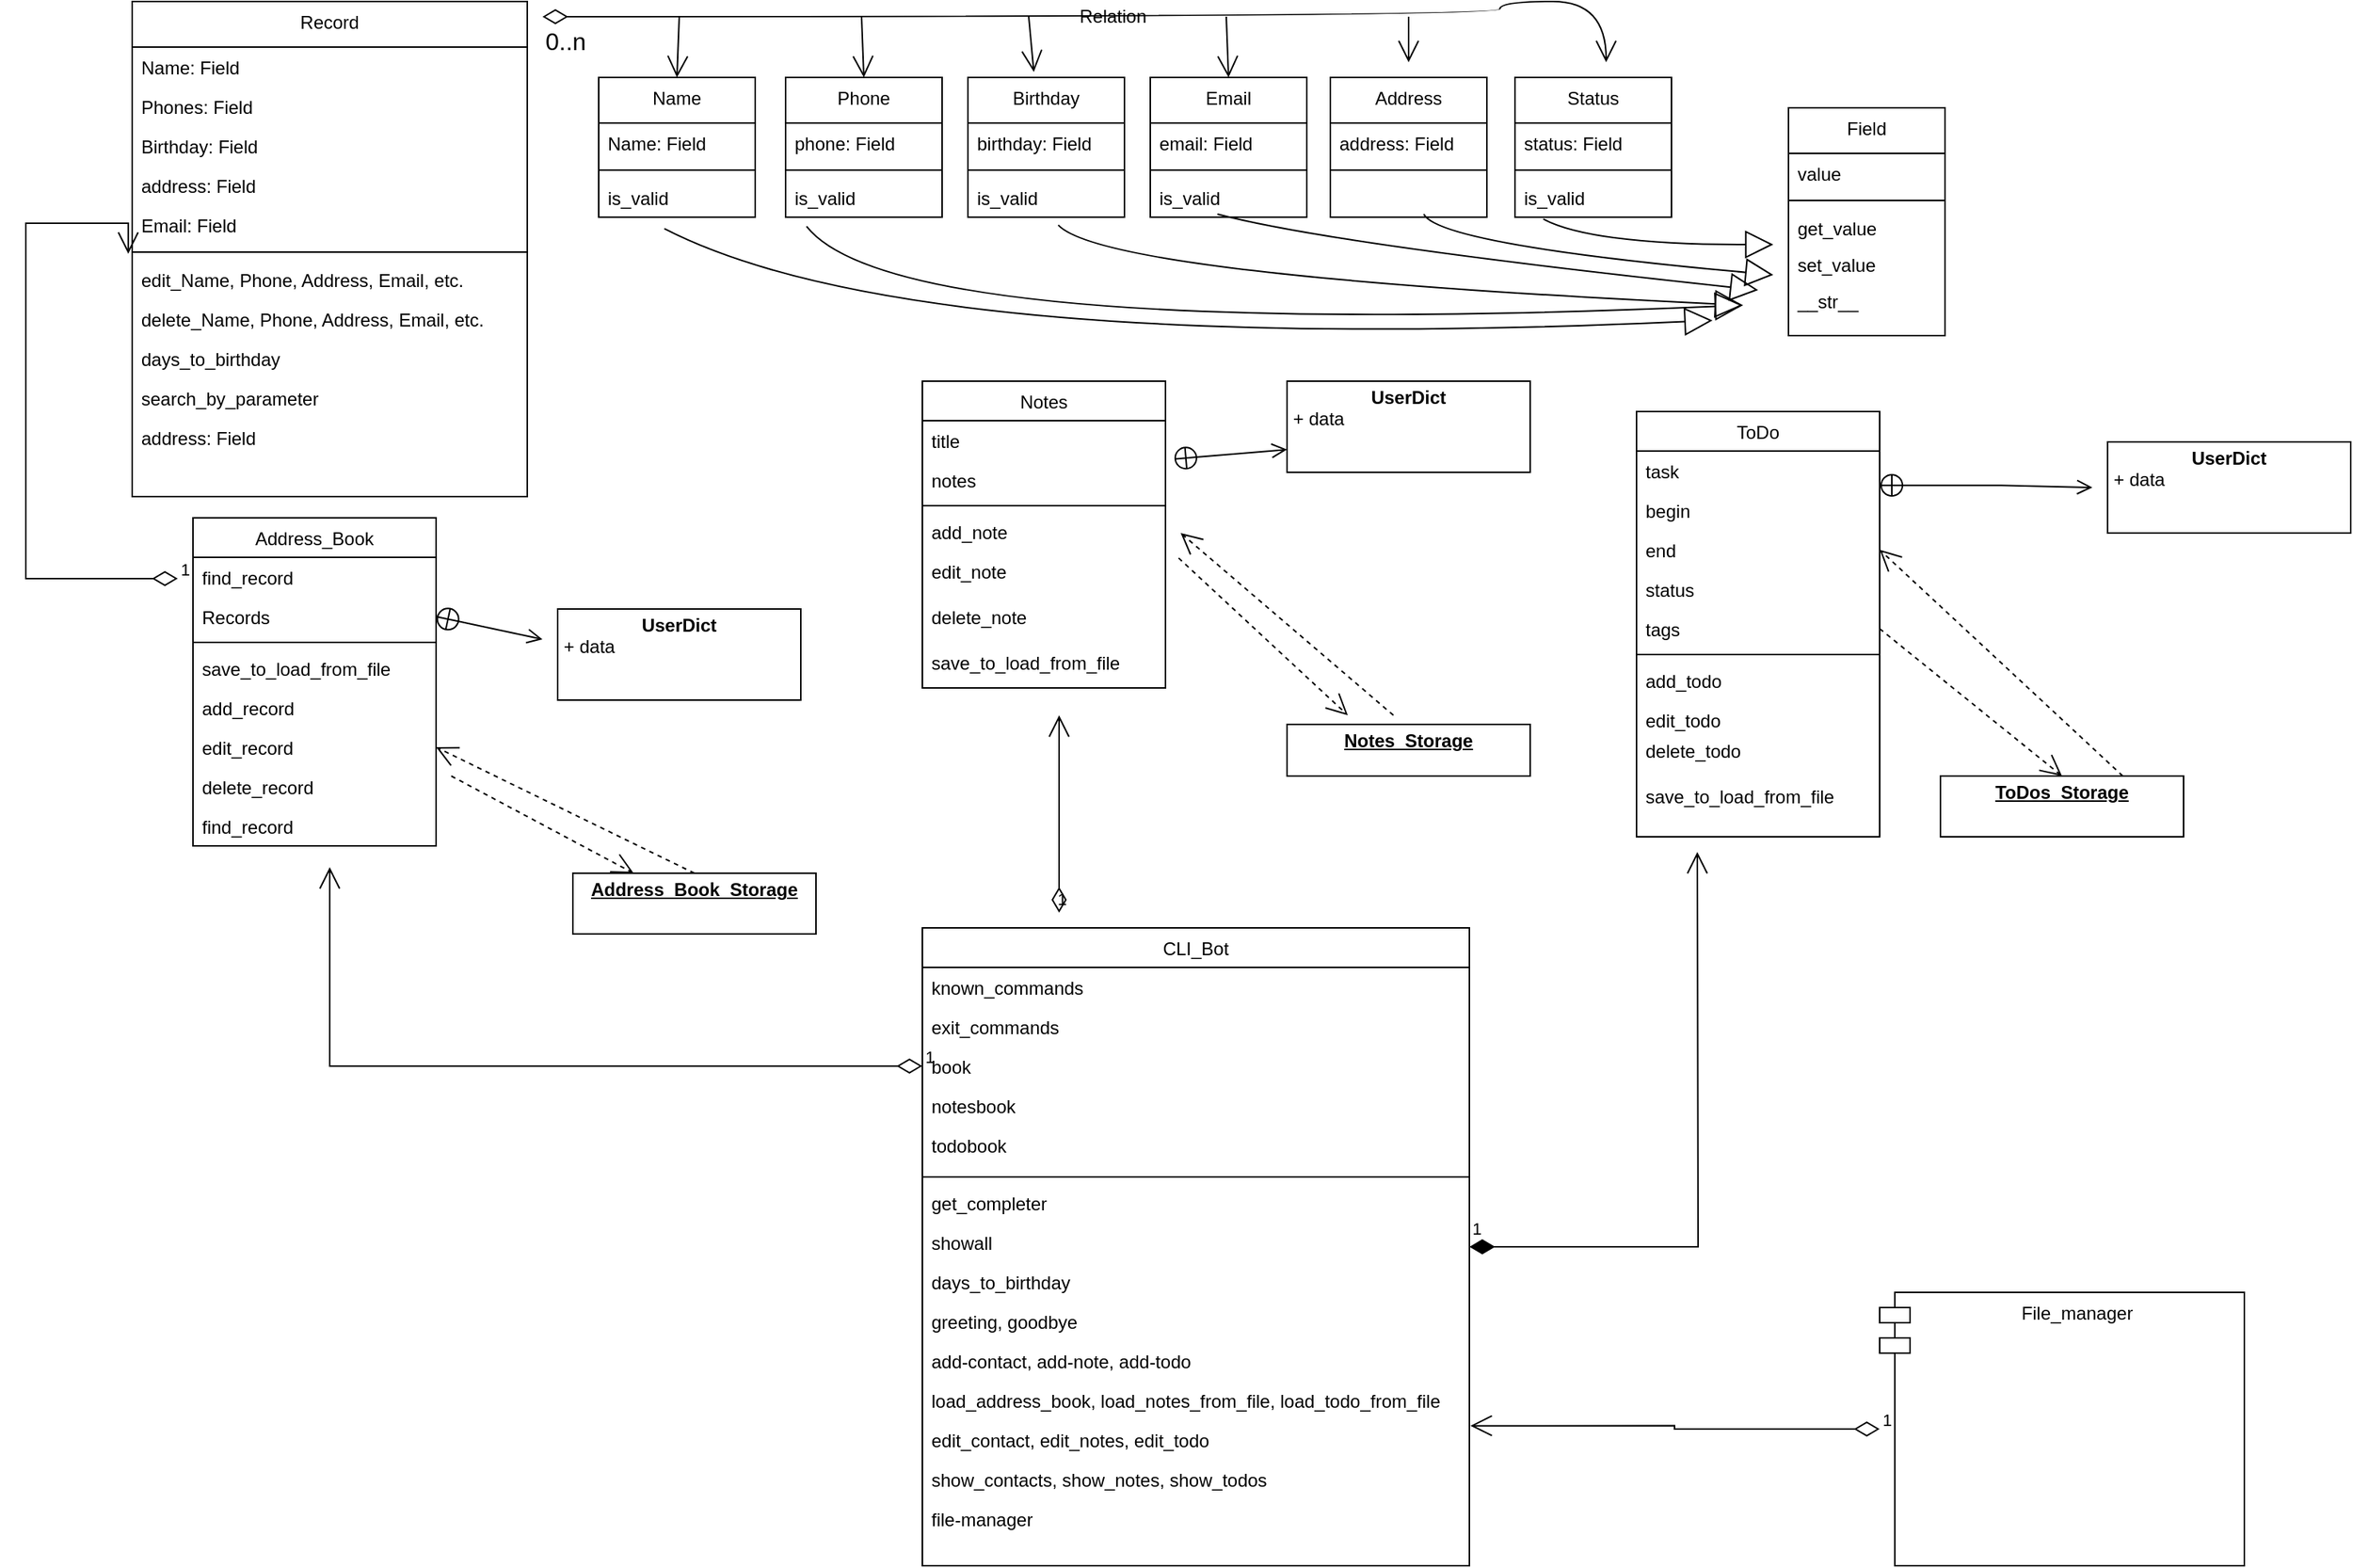 <mxfile version="22.1.11" type="github">
  <diagram id="C5RBs43oDa-KdzZeNtuy" name="Page-1">
    <mxGraphModel dx="2878" dy="-182" grid="1" gridSize="10" guides="1" tooltips="1" connect="1" arrows="1" fold="1" page="1" pageScale="1" pageWidth="827" pageHeight="1169" math="0" shadow="0">
      <root>
        <mxCell id="WIyWlLk6GJQsqaUBKTNV-0" />
        <mxCell id="WIyWlLk6GJQsqaUBKTNV-1" parent="WIyWlLk6GJQsqaUBKTNV-0" />
        <mxCell id="zkfFHV4jXpPFQw0GAbJ--17" value="ToDo" style="swimlane;fontStyle=0;align=center;verticalAlign=top;childLayout=stackLayout;horizontal=1;startSize=26;horizontalStack=0;resizeParent=1;resizeLast=0;collapsible=1;marginBottom=0;rounded=0;shadow=0;strokeWidth=1;labelBackgroundColor=none;" parent="WIyWlLk6GJQsqaUBKTNV-1" vertex="1">
          <mxGeometry x="270" y="1450" width="160" height="280" as="geometry">
            <mxRectangle x="550" y="140" width="160" height="26" as="alternateBounds" />
          </mxGeometry>
        </mxCell>
        <mxCell id="zkfFHV4jXpPFQw0GAbJ--18" value="task" style="text;align=left;verticalAlign=top;spacingLeft=4;spacingRight=4;overflow=hidden;rotatable=0;points=[[0,0.5],[1,0.5]];portConstraint=eastwest;labelBackgroundColor=none;" parent="zkfFHV4jXpPFQw0GAbJ--17" vertex="1">
          <mxGeometry y="26" width="160" height="26" as="geometry" />
        </mxCell>
        <mxCell id="zkfFHV4jXpPFQw0GAbJ--19" value="begin" style="text;align=left;verticalAlign=top;spacingLeft=4;spacingRight=4;overflow=hidden;rotatable=0;points=[[0,0.5],[1,0.5]];portConstraint=eastwest;rounded=0;shadow=0;html=0;labelBackgroundColor=none;" parent="zkfFHV4jXpPFQw0GAbJ--17" vertex="1">
          <mxGeometry y="52" width="160" height="26" as="geometry" />
        </mxCell>
        <mxCell id="zkfFHV4jXpPFQw0GAbJ--20" value="end" style="text;align=left;verticalAlign=top;spacingLeft=4;spacingRight=4;overflow=hidden;rotatable=0;points=[[0,0.5],[1,0.5]];portConstraint=eastwest;rounded=0;shadow=0;html=0;labelBackgroundColor=none;" parent="zkfFHV4jXpPFQw0GAbJ--17" vertex="1">
          <mxGeometry y="78" width="160" height="26" as="geometry" />
        </mxCell>
        <mxCell id="zkfFHV4jXpPFQw0GAbJ--21" value="status" style="text;align=left;verticalAlign=top;spacingLeft=4;spacingRight=4;overflow=hidden;rotatable=0;points=[[0,0.5],[1,0.5]];portConstraint=eastwest;rounded=0;shadow=0;html=0;labelBackgroundColor=none;" parent="zkfFHV4jXpPFQw0GAbJ--17" vertex="1">
          <mxGeometry y="104" width="160" height="26" as="geometry" />
        </mxCell>
        <mxCell id="zkfFHV4jXpPFQw0GAbJ--22" value="tags" style="text;align=left;verticalAlign=top;spacingLeft=4;spacingRight=4;overflow=hidden;rotatable=0;points=[[0,0.5],[1,0.5]];portConstraint=eastwest;rounded=0;shadow=0;html=0;labelBackgroundColor=none;" parent="zkfFHV4jXpPFQw0GAbJ--17" vertex="1">
          <mxGeometry y="130" width="160" height="26" as="geometry" />
        </mxCell>
        <mxCell id="zkfFHV4jXpPFQw0GAbJ--23" value="" style="line;html=1;strokeWidth=1;align=left;verticalAlign=middle;spacingTop=-1;spacingLeft=3;spacingRight=3;rotatable=0;labelPosition=right;points=[];portConstraint=eastwest;labelBackgroundColor=none;" parent="zkfFHV4jXpPFQw0GAbJ--17" vertex="1">
          <mxGeometry y="156" width="160" height="8" as="geometry" />
        </mxCell>
        <mxCell id="zkfFHV4jXpPFQw0GAbJ--24" value="add_todo" style="text;align=left;verticalAlign=top;spacingLeft=4;spacingRight=4;overflow=hidden;rotatable=0;points=[[0,0.5],[1,0.5]];portConstraint=eastwest;labelBackgroundColor=none;" parent="zkfFHV4jXpPFQw0GAbJ--17" vertex="1">
          <mxGeometry y="164" width="160" height="26" as="geometry" />
        </mxCell>
        <mxCell id="zkfFHV4jXpPFQw0GAbJ--25" value="edit_todo" style="text;align=left;verticalAlign=top;spacingLeft=4;spacingRight=4;overflow=hidden;rotatable=0;points=[[0,0.5],[1,0.5]];portConstraint=eastwest;labelBackgroundColor=none;" parent="zkfFHV4jXpPFQw0GAbJ--17" vertex="1">
          <mxGeometry y="190" width="160" height="20" as="geometry" />
        </mxCell>
        <mxCell id="Wlgzzg8HXaWB8w4FY2CD-83" value="delete_todo" style="text;align=left;verticalAlign=top;spacingLeft=4;spacingRight=4;overflow=hidden;rotatable=0;points=[[0,0.5],[1,0.5]];portConstraint=eastwest;labelBackgroundColor=none;" parent="zkfFHV4jXpPFQw0GAbJ--17" vertex="1">
          <mxGeometry y="210" width="160" height="30" as="geometry" />
        </mxCell>
        <mxCell id="Wlgzzg8HXaWB8w4FY2CD-88" value="save_to_load_from_file" style="text;align=left;verticalAlign=top;spacingLeft=4;spacingRight=4;overflow=hidden;rotatable=0;points=[[0,0.5],[1,0.5]];portConstraint=eastwest;labelBackgroundColor=none;" parent="zkfFHV4jXpPFQw0GAbJ--17" vertex="1">
          <mxGeometry y="240" width="160" height="30" as="geometry" />
        </mxCell>
        <mxCell id="rlYs5tVijrv64vOXbYe4-0" value="CLI_Bot" style="swimlane;fontStyle=0;align=center;verticalAlign=top;childLayout=stackLayout;horizontal=1;startSize=26;horizontalStack=0;resizeParent=1;resizeLast=0;collapsible=1;marginBottom=0;rounded=0;shadow=0;strokeWidth=1;labelBackgroundColor=none;" parent="WIyWlLk6GJQsqaUBKTNV-1" vertex="1">
          <mxGeometry x="-200" y="1790" width="360" height="420" as="geometry">
            <mxRectangle x="-200" y="1790" width="160" height="26" as="alternateBounds" />
          </mxGeometry>
        </mxCell>
        <mxCell id="rlYs5tVijrv64vOXbYe4-1" value="known_commands" style="text;align=left;verticalAlign=top;spacingLeft=4;spacingRight=4;overflow=hidden;rotatable=0;points=[[0,0.5],[1,0.5]];portConstraint=eastwest;labelBackgroundColor=none;" parent="rlYs5tVijrv64vOXbYe4-0" vertex="1">
          <mxGeometry y="26" width="360" height="26" as="geometry" />
        </mxCell>
        <mxCell id="rlYs5tVijrv64vOXbYe4-2" value="exit_commands" style="text;align=left;verticalAlign=top;spacingLeft=4;spacingRight=4;overflow=hidden;rotatable=0;points=[[0,0.5],[1,0.5]];portConstraint=eastwest;rounded=0;shadow=0;html=0;labelBackgroundColor=none;" parent="rlYs5tVijrv64vOXbYe4-0" vertex="1">
          <mxGeometry y="52" width="360" height="26" as="geometry" />
        </mxCell>
        <mxCell id="rlYs5tVijrv64vOXbYe4-3" value="book" style="text;align=left;verticalAlign=top;spacingLeft=4;spacingRight=4;overflow=hidden;rotatable=0;points=[[0,0.5],[1,0.5]];portConstraint=eastwest;rounded=0;shadow=0;html=0;labelBackgroundColor=none;" parent="rlYs5tVijrv64vOXbYe4-0" vertex="1">
          <mxGeometry y="78" width="360" height="26" as="geometry" />
        </mxCell>
        <mxCell id="rlYs5tVijrv64vOXbYe4-4" value="notesbook" style="text;align=left;verticalAlign=top;spacingLeft=4;spacingRight=4;overflow=hidden;rotatable=0;points=[[0,0.5],[1,0.5]];portConstraint=eastwest;rounded=0;shadow=0;html=0;labelBackgroundColor=none;" parent="rlYs5tVijrv64vOXbYe4-0" vertex="1">
          <mxGeometry y="104" width="360" height="26" as="geometry" />
        </mxCell>
        <mxCell id="rlYs5tVijrv64vOXbYe4-5" value="todobook" style="text;align=left;verticalAlign=top;spacingLeft=4;spacingRight=4;overflow=hidden;rotatable=0;points=[[0,0.5],[1,0.5]];portConstraint=eastwest;rounded=0;shadow=0;html=0;labelBackgroundColor=none;" parent="rlYs5tVijrv64vOXbYe4-0" vertex="1">
          <mxGeometry y="130" width="360" height="30" as="geometry" />
        </mxCell>
        <mxCell id="rlYs5tVijrv64vOXbYe4-6" value="" style="line;html=1;strokeWidth=1;align=left;verticalAlign=middle;spacingTop=-1;spacingLeft=3;spacingRight=3;rotatable=0;labelPosition=right;points=[];portConstraint=eastwest;labelBackgroundColor=none;" parent="rlYs5tVijrv64vOXbYe4-0" vertex="1">
          <mxGeometry y="160" width="360" height="8" as="geometry" />
        </mxCell>
        <mxCell id="rlYs5tVijrv64vOXbYe4-7" value="get_completer" style="text;align=left;verticalAlign=top;spacingLeft=4;spacingRight=4;overflow=hidden;rotatable=0;points=[[0,0.5],[1,0.5]];portConstraint=eastwest;labelBackgroundColor=none;" parent="rlYs5tVijrv64vOXbYe4-0" vertex="1">
          <mxGeometry y="168" width="360" height="26" as="geometry" />
        </mxCell>
        <mxCell id="rlYs5tVijrv64vOXbYe4-8" value="showall" style="text;align=left;verticalAlign=top;spacingLeft=4;spacingRight=4;overflow=hidden;rotatable=0;points=[[0,0.5],[1,0.5]];portConstraint=eastwest;labelBackgroundColor=none;" parent="rlYs5tVijrv64vOXbYe4-0" vertex="1">
          <mxGeometry y="194" width="360" height="26" as="geometry" />
        </mxCell>
        <mxCell id="Wlgzzg8HXaWB8w4FY2CD-2" value="days_to_birthday" style="text;align=left;verticalAlign=top;spacingLeft=4;spacingRight=4;overflow=hidden;rotatable=0;points=[[0,0.5],[1,0.5]];portConstraint=eastwest;labelBackgroundColor=none;" parent="rlYs5tVijrv64vOXbYe4-0" vertex="1">
          <mxGeometry y="220" width="360" height="26" as="geometry" />
        </mxCell>
        <mxCell id="Wlgzzg8HXaWB8w4FY2CD-3" value="greeting, goodbye&#xa;" style="text;align=left;verticalAlign=top;spacingLeft=4;spacingRight=4;overflow=hidden;rotatable=0;points=[[0,0.5],[1,0.5]];portConstraint=eastwest;labelBackgroundColor=none;" parent="rlYs5tVijrv64vOXbYe4-0" vertex="1">
          <mxGeometry y="246" width="360" height="26" as="geometry" />
        </mxCell>
        <mxCell id="Wlgzzg8HXaWB8w4FY2CD-7" value="add-contact, add-note, add-todo&#xa;" style="text;align=left;verticalAlign=top;spacingLeft=4;spacingRight=4;overflow=hidden;rotatable=0;points=[[0,0.5],[1,0.5]];portConstraint=eastwest;labelBackgroundColor=none;" parent="rlYs5tVijrv64vOXbYe4-0" vertex="1">
          <mxGeometry y="272" width="360" height="26" as="geometry" />
        </mxCell>
        <mxCell id="Wlgzzg8HXaWB8w4FY2CD-9" value="load_address_book, load_notes_from_file, load_todo_from_file" style="text;align=left;verticalAlign=top;spacingLeft=4;spacingRight=4;overflow=hidden;rotatable=0;points=[[0,0.5],[1,0.5]];portConstraint=eastwest;labelBackgroundColor=none;" parent="rlYs5tVijrv64vOXbYe4-0" vertex="1">
          <mxGeometry y="298" width="360" height="26" as="geometry" />
        </mxCell>
        <mxCell id="Wlgzzg8HXaWB8w4FY2CD-11" value="edit_contact, edit_notes, edit_todo" style="text;align=left;verticalAlign=top;spacingLeft=4;spacingRight=4;overflow=hidden;rotatable=0;points=[[0,0.5],[1,0.5]];portConstraint=eastwest;labelBackgroundColor=none;" parent="rlYs5tVijrv64vOXbYe4-0" vertex="1">
          <mxGeometry y="324" width="360" height="26" as="geometry" />
        </mxCell>
        <mxCell id="Wlgzzg8HXaWB8w4FY2CD-12" value="show_contacts, show_notes, show_todos" style="text;align=left;verticalAlign=top;spacingLeft=4;spacingRight=4;overflow=hidden;rotatable=0;points=[[0,0.5],[1,0.5]];portConstraint=eastwest;labelBackgroundColor=none;" parent="rlYs5tVijrv64vOXbYe4-0" vertex="1">
          <mxGeometry y="350" width="360" height="26" as="geometry" />
        </mxCell>
        <mxCell id="Wlgzzg8HXaWB8w4FY2CD-28" value="file-manager" style="text;align=left;verticalAlign=top;spacingLeft=4;spacingRight=4;overflow=hidden;rotatable=0;points=[[0,0.5],[1,0.5]];portConstraint=eastwest;labelBackgroundColor=none;" parent="rlYs5tVijrv64vOXbYe4-0" vertex="1">
          <mxGeometry y="376" width="360" height="26" as="geometry" />
        </mxCell>
        <mxCell id="Wlgzzg8HXaWB8w4FY2CD-32" value="Notes" style="swimlane;fontStyle=0;align=center;verticalAlign=top;childLayout=stackLayout;horizontal=1;startSize=26;horizontalStack=0;resizeParent=1;resizeLast=0;collapsible=1;marginBottom=0;rounded=0;shadow=0;strokeWidth=1;labelBackgroundColor=none;" parent="WIyWlLk6GJQsqaUBKTNV-1" vertex="1">
          <mxGeometry x="-200" y="1430" width="160" height="202" as="geometry">
            <mxRectangle x="550" y="140" width="160" height="26" as="alternateBounds" />
          </mxGeometry>
        </mxCell>
        <mxCell id="Wlgzzg8HXaWB8w4FY2CD-33" value="title" style="text;align=left;verticalAlign=top;spacingLeft=4;spacingRight=4;overflow=hidden;rotatable=0;points=[[0,0.5],[1,0.5]];portConstraint=eastwest;labelBackgroundColor=none;" parent="Wlgzzg8HXaWB8w4FY2CD-32" vertex="1">
          <mxGeometry y="26" width="160" height="26" as="geometry" />
        </mxCell>
        <mxCell id="Wlgzzg8HXaWB8w4FY2CD-34" value="notes" style="text;align=left;verticalAlign=top;spacingLeft=4;spacingRight=4;overflow=hidden;rotatable=0;points=[[0,0.5],[1,0.5]];portConstraint=eastwest;rounded=0;shadow=0;html=0;labelBackgroundColor=none;" parent="Wlgzzg8HXaWB8w4FY2CD-32" vertex="1">
          <mxGeometry y="52" width="160" height="26" as="geometry" />
        </mxCell>
        <mxCell id="Wlgzzg8HXaWB8w4FY2CD-38" value="" style="line;html=1;strokeWidth=1;align=left;verticalAlign=middle;spacingTop=-1;spacingLeft=3;spacingRight=3;rotatable=0;labelPosition=right;points=[];portConstraint=eastwest;labelBackgroundColor=none;" parent="Wlgzzg8HXaWB8w4FY2CD-32" vertex="1">
          <mxGeometry y="78" width="160" height="8" as="geometry" />
        </mxCell>
        <mxCell id="Wlgzzg8HXaWB8w4FY2CD-39" value="add_note" style="text;align=left;verticalAlign=top;spacingLeft=4;spacingRight=4;overflow=hidden;rotatable=0;points=[[0,0.5],[1,0.5]];portConstraint=eastwest;labelBackgroundColor=none;" parent="Wlgzzg8HXaWB8w4FY2CD-32" vertex="1">
          <mxGeometry y="86" width="160" height="26" as="geometry" />
        </mxCell>
        <mxCell id="Wlgzzg8HXaWB8w4FY2CD-40" value="edit_note" style="text;align=left;verticalAlign=top;spacingLeft=4;spacingRight=4;overflow=hidden;rotatable=0;points=[[0,0.5],[1,0.5]];portConstraint=eastwest;labelBackgroundColor=none;" parent="Wlgzzg8HXaWB8w4FY2CD-32" vertex="1">
          <mxGeometry y="112" width="160" height="30" as="geometry" />
        </mxCell>
        <mxCell id="Wlgzzg8HXaWB8w4FY2CD-84" value="delete_note" style="text;align=left;verticalAlign=top;spacingLeft=4;spacingRight=4;overflow=hidden;rotatable=0;points=[[0,0.5],[1,0.5]];portConstraint=eastwest;labelBackgroundColor=none;" parent="Wlgzzg8HXaWB8w4FY2CD-32" vertex="1">
          <mxGeometry y="142" width="160" height="30" as="geometry" />
        </mxCell>
        <mxCell id="Wlgzzg8HXaWB8w4FY2CD-89" value="save_to_load_from_file" style="text;align=left;verticalAlign=top;spacingLeft=4;spacingRight=4;overflow=hidden;rotatable=0;points=[[0,0.5],[1,0.5]];portConstraint=eastwest;labelBackgroundColor=none;" parent="Wlgzzg8HXaWB8w4FY2CD-32" vertex="1">
          <mxGeometry y="172" width="160" height="30" as="geometry" />
        </mxCell>
        <mxCell id="Wlgzzg8HXaWB8w4FY2CD-41" value="Address_Book" style="swimlane;fontStyle=0;align=center;verticalAlign=top;childLayout=stackLayout;horizontal=1;startSize=26;horizontalStack=0;resizeParent=1;resizeLast=0;collapsible=1;marginBottom=0;rounded=0;shadow=0;strokeWidth=1;labelBackgroundColor=none;" parent="WIyWlLk6GJQsqaUBKTNV-1" vertex="1">
          <mxGeometry x="-680" y="1520" width="160" height="216" as="geometry">
            <mxRectangle x="550" y="140" width="160" height="26" as="alternateBounds" />
          </mxGeometry>
        </mxCell>
        <mxCell id="Wlgzzg8HXaWB8w4FY2CD-100" value="find_record" style="text;align=left;verticalAlign=top;spacingLeft=4;spacingRight=4;overflow=hidden;rotatable=0;points=[[0,0.5],[1,0.5]];portConstraint=eastwest;labelBackgroundColor=none;" parent="Wlgzzg8HXaWB8w4FY2CD-41" vertex="1">
          <mxGeometry y="26" width="160" height="26" as="geometry" />
        </mxCell>
        <mxCell id="Wlgzzg8HXaWB8w4FY2CD-42" value="Records" style="text;align=left;verticalAlign=top;spacingLeft=4;spacingRight=4;overflow=hidden;rotatable=0;points=[[0,0.5],[1,0.5]];portConstraint=eastwest;labelBackgroundColor=none;" parent="Wlgzzg8HXaWB8w4FY2CD-41" vertex="1">
          <mxGeometry y="52" width="160" height="26" as="geometry" />
        </mxCell>
        <mxCell id="Wlgzzg8HXaWB8w4FY2CD-47" value="" style="line;html=1;strokeWidth=1;align=left;verticalAlign=middle;spacingTop=-1;spacingLeft=3;spacingRight=3;rotatable=0;labelPosition=right;points=[];portConstraint=eastwest;labelBackgroundColor=none;" parent="Wlgzzg8HXaWB8w4FY2CD-41" vertex="1">
          <mxGeometry y="78" width="160" height="8" as="geometry" />
        </mxCell>
        <mxCell id="Wlgzzg8HXaWB8w4FY2CD-48" value="save_to_load_from_file" style="text;align=left;verticalAlign=top;spacingLeft=4;spacingRight=4;overflow=hidden;rotatable=0;points=[[0,0.5],[1,0.5]];portConstraint=eastwest;labelBackgroundColor=none;" parent="Wlgzzg8HXaWB8w4FY2CD-41" vertex="1">
          <mxGeometry y="86" width="160" height="26" as="geometry" />
        </mxCell>
        <mxCell id="Wlgzzg8HXaWB8w4FY2CD-49" value="add_record" style="text;align=left;verticalAlign=top;spacingLeft=4;spacingRight=4;overflow=hidden;rotatable=0;points=[[0,0.5],[1,0.5]];portConstraint=eastwest;labelBackgroundColor=none;" parent="Wlgzzg8HXaWB8w4FY2CD-41" vertex="1">
          <mxGeometry y="112" width="160" height="26" as="geometry" />
        </mxCell>
        <mxCell id="Wlgzzg8HXaWB8w4FY2CD-90" value="edit_record" style="text;align=left;verticalAlign=top;spacingLeft=4;spacingRight=4;overflow=hidden;rotatable=0;points=[[0,0.5],[1,0.5]];portConstraint=eastwest;labelBackgroundColor=none;" parent="Wlgzzg8HXaWB8w4FY2CD-41" vertex="1">
          <mxGeometry y="138" width="160" height="26" as="geometry" />
        </mxCell>
        <mxCell id="Wlgzzg8HXaWB8w4FY2CD-91" value="delete_record" style="text;align=left;verticalAlign=top;spacingLeft=4;spacingRight=4;overflow=hidden;rotatable=0;points=[[0,0.5],[1,0.5]];portConstraint=eastwest;labelBackgroundColor=none;" parent="Wlgzzg8HXaWB8w4FY2CD-41" vertex="1">
          <mxGeometry y="164" width="160" height="26" as="geometry" />
        </mxCell>
        <mxCell id="Wlgzzg8HXaWB8w4FY2CD-92" value="find_record" style="text;align=left;verticalAlign=top;spacingLeft=4;spacingRight=4;overflow=hidden;rotatable=0;points=[[0,0.5],[1,0.5]];portConstraint=eastwest;labelBackgroundColor=none;" parent="Wlgzzg8HXaWB8w4FY2CD-41" vertex="1">
          <mxGeometry y="190" width="160" height="26" as="geometry" />
        </mxCell>
        <mxCell id="Wlgzzg8HXaWB8w4FY2CD-56" value="1" style="endArrow=open;html=1;endSize=12;startArrow=diamondThin;startSize=14;startFill=1;edgeStyle=orthogonalEdgeStyle;align=left;verticalAlign=bottom;rounded=0;exitX=1;exitY=0.5;exitDx=0;exitDy=0;labelBackgroundColor=none;fontColor=default;" parent="WIyWlLk6GJQsqaUBKTNV-1" source="rlYs5tVijrv64vOXbYe4-0" edge="1">
          <mxGeometry x="-1" y="3" relative="1" as="geometry">
            <mxPoint x="30" y="1680" as="sourcePoint" />
            <mxPoint x="310" y="1740" as="targetPoint" />
          </mxGeometry>
        </mxCell>
        <mxCell id="Wlgzzg8HXaWB8w4FY2CD-65" value="&lt;p style=&quot;margin:0px;margin-top:4px;text-align:center;text-decoration:underline;&quot;&gt;&lt;b&gt;Notes_Storage&lt;/b&gt;&lt;/p&gt;" style="verticalAlign=top;align=left;overflow=fill;fontSize=12;fontFamily=Helvetica;html=1;whiteSpace=wrap;labelBackgroundColor=none;" parent="WIyWlLk6GJQsqaUBKTNV-1" vertex="1">
          <mxGeometry x="40" y="1656" width="160" height="34" as="geometry" />
        </mxCell>
        <mxCell id="Wlgzzg8HXaWB8w4FY2CD-66" value="&lt;p style=&quot;margin:0px;margin-top:4px;text-align:center;text-decoration:underline;&quot;&gt;&lt;b&gt;ToDos_Storage&lt;/b&gt;&lt;/p&gt;&lt;p style=&quot;margin:0px;margin-top:4px;text-align:center;text-decoration:underline;&quot;&gt;&lt;b&gt;&lt;br&gt;&lt;/b&gt;&lt;/p&gt;" style="verticalAlign=top;align=left;overflow=fill;fontSize=12;fontFamily=Helvetica;html=1;whiteSpace=wrap;labelBackgroundColor=none;" parent="WIyWlLk6GJQsqaUBKTNV-1" vertex="1">
          <mxGeometry x="470" y="1690" width="160" height="40" as="geometry" />
        </mxCell>
        <mxCell id="Wlgzzg8HXaWB8w4FY2CD-67" value="&lt;p style=&quot;margin:0px;margin-top:4px;text-align:center;text-decoration:underline;&quot;&gt;&lt;b&gt;Address_Book_Storage&lt;/b&gt;&lt;/p&gt;&lt;p style=&quot;margin:0px;margin-top:4px;text-align:center;text-decoration:underline;&quot;&gt;&lt;b&gt;&lt;br&gt;&lt;/b&gt;&lt;/p&gt;" style="verticalAlign=top;align=left;overflow=fill;fontSize=12;fontFamily=Helvetica;html=1;whiteSpace=wrap;labelBackgroundColor=none;" parent="WIyWlLk6GJQsqaUBKTNV-1" vertex="1">
          <mxGeometry x="-430" y="1754" width="160" height="40" as="geometry" />
        </mxCell>
        <mxCell id="Wlgzzg8HXaWB8w4FY2CD-68" value="" style="endArrow=open;endSize=12;dashed=1;html=1;rounded=0;exitX=0.5;exitY=0;exitDx=0;exitDy=0;entryX=1;entryY=0.5;entryDx=0;entryDy=0;labelBackgroundColor=none;fontColor=default;" parent="WIyWlLk6GJQsqaUBKTNV-1" source="Wlgzzg8HXaWB8w4FY2CD-67" target="Wlgzzg8HXaWB8w4FY2CD-90" edge="1">
          <mxGeometry width="160" relative="1" as="geometry">
            <mxPoint x="-250" y="1700" as="sourcePoint" />
            <mxPoint x="-500" y="1570" as="targetPoint" />
            <Array as="points" />
          </mxGeometry>
        </mxCell>
        <mxCell id="Wlgzzg8HXaWB8w4FY2CD-69" value="" style="endArrow=open;endSize=12;dashed=1;html=1;rounded=0;entryX=0.25;entryY=0;entryDx=0;entryDy=0;labelBackgroundColor=none;fontColor=default;" parent="WIyWlLk6GJQsqaUBKTNV-1" target="Wlgzzg8HXaWB8w4FY2CD-67" edge="1">
          <mxGeometry width="160" relative="1" as="geometry">
            <mxPoint x="-510" y="1690" as="sourcePoint" />
            <mxPoint x="-350" y="1580" as="targetPoint" />
            <Array as="points" />
          </mxGeometry>
        </mxCell>
        <mxCell id="Wlgzzg8HXaWB8w4FY2CD-70" value="" style="endArrow=open;endSize=12;dashed=1;html=1;rounded=0;labelBackgroundColor=none;fontColor=default;" parent="WIyWlLk6GJQsqaUBKTNV-1" edge="1">
          <mxGeometry width="160" relative="1" as="geometry">
            <mxPoint x="110" y="1650" as="sourcePoint" />
            <mxPoint x="-30" y="1530" as="targetPoint" />
            <Array as="points" />
          </mxGeometry>
        </mxCell>
        <mxCell id="Wlgzzg8HXaWB8w4FY2CD-71" value="" style="endArrow=open;endSize=12;dashed=1;html=1;rounded=0;exitX=1.054;exitY=0.148;exitDx=0;exitDy=0;exitPerimeter=0;labelBackgroundColor=none;fontColor=default;" parent="WIyWlLk6GJQsqaUBKTNV-1" source="Wlgzzg8HXaWB8w4FY2CD-40" edge="1">
          <mxGeometry width="160" relative="1" as="geometry">
            <mxPoint x="-40" y="1521" as="sourcePoint" />
            <mxPoint x="80" y="1650" as="targetPoint" />
            <Array as="points" />
          </mxGeometry>
        </mxCell>
        <mxCell id="Wlgzzg8HXaWB8w4FY2CD-72" style="edgeStyle=orthogonalEdgeStyle;rounded=0;orthogonalLoop=1;jettySize=auto;html=1;exitX=0.5;exitY=1;exitDx=0;exitDy=0;labelBackgroundColor=none;fontColor=default;" parent="WIyWlLk6GJQsqaUBKTNV-1" source="Wlgzzg8HXaWB8w4FY2CD-66" target="Wlgzzg8HXaWB8w4FY2CD-66" edge="1">
          <mxGeometry relative="1" as="geometry" />
        </mxCell>
        <mxCell id="Wlgzzg8HXaWB8w4FY2CD-73" value="" style="endArrow=open;endSize=12;dashed=1;html=1;rounded=0;exitX=0.75;exitY=0;exitDx=0;exitDy=0;entryX=1;entryY=0.5;entryDx=0;entryDy=0;labelBackgroundColor=none;fontColor=default;" parent="WIyWlLk6GJQsqaUBKTNV-1" source="Wlgzzg8HXaWB8w4FY2CD-66" target="zkfFHV4jXpPFQw0GAbJ--20" edge="1">
          <mxGeometry width="160" relative="1" as="geometry">
            <mxPoint x="470" y="1547.29" as="sourcePoint" />
            <mxPoint x="630" y="1547.29" as="targetPoint" />
          </mxGeometry>
        </mxCell>
        <mxCell id="Wlgzzg8HXaWB8w4FY2CD-74" value="" style="endArrow=open;endSize=12;dashed=1;html=1;rounded=0;entryX=0.5;entryY=0;entryDx=0;entryDy=0;exitX=1;exitY=0.5;exitDx=0;exitDy=0;labelBackgroundColor=none;fontColor=default;" parent="WIyWlLk6GJQsqaUBKTNV-1" source="zkfFHV4jXpPFQw0GAbJ--22" target="Wlgzzg8HXaWB8w4FY2CD-66" edge="1">
          <mxGeometry width="160" relative="1" as="geometry">
            <mxPoint x="230" y="1700" as="sourcePoint" />
            <mxPoint x="390" y="1700" as="targetPoint" />
          </mxGeometry>
        </mxCell>
        <mxCell id="Wlgzzg8HXaWB8w4FY2CD-75" value="File_manager" style="shape=module;align=left;spacingLeft=20;align=center;verticalAlign=top;whiteSpace=wrap;html=1;labelBackgroundColor=none;" parent="WIyWlLk6GJQsqaUBKTNV-1" vertex="1">
          <mxGeometry x="430" y="2030" width="240" height="180" as="geometry" />
        </mxCell>
        <mxCell id="Wlgzzg8HXaWB8w4FY2CD-76" value="1" style="endArrow=open;html=1;endSize=12;startArrow=diamondThin;startSize=14;startFill=0;edgeStyle=orthogonalEdgeStyle;align=left;verticalAlign=bottom;rounded=0;entryX=1.002;entryY=0.148;entryDx=0;entryDy=0;entryPerimeter=0;labelBackgroundColor=none;fontColor=default;" parent="WIyWlLk6GJQsqaUBKTNV-1" source="Wlgzzg8HXaWB8w4FY2CD-75" target="Wlgzzg8HXaWB8w4FY2CD-11" edge="1">
          <mxGeometry x="-1" y="3" relative="1" as="geometry">
            <mxPoint x="220" y="2070" as="sourcePoint" />
            <mxPoint x="380" y="2070" as="targetPoint" />
          </mxGeometry>
        </mxCell>
        <mxCell id="Wlgzzg8HXaWB8w4FY2CD-77" value="&lt;p style=&quot;margin:0px;margin-top:4px;text-align:center;&quot;&gt;&lt;b&gt;UserDict&lt;/b&gt;&lt;/p&gt;&lt;p style=&quot;margin:0px;margin-left:4px;&quot;&gt;+ data&lt;/p&gt;" style="verticalAlign=top;align=left;overflow=fill;fontSize=12;fontFamily=Helvetica;html=1;whiteSpace=wrap;labelBackgroundColor=none;" parent="WIyWlLk6GJQsqaUBKTNV-1" vertex="1">
          <mxGeometry x="580" y="1470" width="160" height="60" as="geometry" />
        </mxCell>
        <mxCell id="Wlgzzg8HXaWB8w4FY2CD-78" value="&lt;p style=&quot;margin:0px;margin-top:4px;text-align:center;&quot;&gt;&lt;b&gt;UserDict&lt;/b&gt;&lt;/p&gt;&lt;p style=&quot;margin:0px;margin-left:4px;&quot;&gt;+ data&lt;/p&gt;" style="verticalAlign=top;align=left;overflow=fill;fontSize=12;fontFamily=Helvetica;html=1;whiteSpace=wrap;labelBackgroundColor=none;" parent="WIyWlLk6GJQsqaUBKTNV-1" vertex="1">
          <mxGeometry x="40" y="1430" width="160" height="60" as="geometry" />
        </mxCell>
        <mxCell id="Wlgzzg8HXaWB8w4FY2CD-79" value="&lt;p style=&quot;margin:0px;margin-top:4px;text-align:center;&quot;&gt;&lt;b&gt;UserDict&lt;/b&gt;&lt;/p&gt;&lt;p style=&quot;margin:0px;margin-left:4px;&quot;&gt;+ data&lt;/p&gt;" style="verticalAlign=top;align=left;overflow=fill;fontSize=12;fontFamily=Helvetica;html=1;whiteSpace=wrap;labelBackgroundColor=none;" parent="WIyWlLk6GJQsqaUBKTNV-1" vertex="1">
          <mxGeometry x="-440" y="1580" width="160" height="60" as="geometry" />
        </mxCell>
        <mxCell id="Wlgzzg8HXaWB8w4FY2CD-80" value="" style="endArrow=open;startArrow=circlePlus;endFill=0;startFill=0;endSize=8;html=1;rounded=0;exitX=1;exitY=0.5;exitDx=0;exitDy=0;labelBackgroundColor=none;fontColor=default;" parent="WIyWlLk6GJQsqaUBKTNV-1" source="Wlgzzg8HXaWB8w4FY2CD-42" edge="1">
          <mxGeometry width="160" relative="1" as="geometry">
            <mxPoint x="-500" y="1490" as="sourcePoint" />
            <mxPoint x="-450" y="1600" as="targetPoint" />
            <Array as="points" />
          </mxGeometry>
        </mxCell>
        <mxCell id="Wlgzzg8HXaWB8w4FY2CD-81" value="" style="endArrow=open;startArrow=circlePlus;endFill=0;startFill=0;endSize=8;html=1;rounded=0;entryX=0;entryY=0.75;entryDx=0;entryDy=0;exitX=1.034;exitY=0.973;exitDx=0;exitDy=0;exitPerimeter=0;labelBackgroundColor=none;fontColor=default;" parent="WIyWlLk6GJQsqaUBKTNV-1" source="Wlgzzg8HXaWB8w4FY2CD-33" target="Wlgzzg8HXaWB8w4FY2CD-78" edge="1">
          <mxGeometry width="160" relative="1" as="geometry">
            <mxPoint x="-490" y="1500" as="sourcePoint" />
            <mxPoint x="-430" y="1500" as="targetPoint" />
            <Array as="points" />
          </mxGeometry>
        </mxCell>
        <mxCell id="Wlgzzg8HXaWB8w4FY2CD-82" value="" style="endArrow=open;startArrow=circlePlus;endFill=0;startFill=0;endSize=8;html=1;rounded=0;labelBackgroundColor=none;fontColor=default;" parent="WIyWlLk6GJQsqaUBKTNV-1" edge="1">
          <mxGeometry width="160" relative="1" as="geometry">
            <mxPoint x="430" y="1498.57" as="sourcePoint" />
            <mxPoint x="570" y="1500" as="targetPoint" />
            <Array as="points">
              <mxPoint x="510" y="1498.57" />
            </Array>
          </mxGeometry>
        </mxCell>
        <mxCell id="Wlgzzg8HXaWB8w4FY2CD-86" value="1" style="endArrow=open;html=1;endSize=12;startArrow=diamondThin;startSize=14;startFill=0;edgeStyle=orthogonalEdgeStyle;align=left;verticalAlign=bottom;rounded=0;labelBackgroundColor=none;fontColor=default;" parent="WIyWlLk6GJQsqaUBKTNV-1" edge="1">
          <mxGeometry x="-1" y="3" relative="1" as="geometry">
            <mxPoint x="-110" y="1780" as="sourcePoint" />
            <mxPoint x="-110" y="1650" as="targetPoint" />
          </mxGeometry>
        </mxCell>
        <mxCell id="Wlgzzg8HXaWB8w4FY2CD-87" value="1" style="endArrow=open;html=1;endSize=12;startArrow=diamondThin;startSize=14;startFill=0;edgeStyle=orthogonalEdgeStyle;align=left;verticalAlign=bottom;rounded=0;exitX=0;exitY=0.5;exitDx=0;exitDy=0;labelBackgroundColor=none;fontColor=default;" parent="WIyWlLk6GJQsqaUBKTNV-1" source="rlYs5tVijrv64vOXbYe4-3" edge="1">
          <mxGeometry x="-1" y="3" relative="1" as="geometry">
            <mxPoint x="-480" y="1560" as="sourcePoint" />
            <mxPoint x="-590" y="1750" as="targetPoint" />
            <Array as="points">
              <mxPoint x="-590" y="1881" />
            </Array>
          </mxGeometry>
        </mxCell>
        <mxCell id="Wlgzzg8HXaWB8w4FY2CD-93" value="Record" style="swimlane;fontStyle=0;align=center;verticalAlign=top;childLayout=stackLayout;horizontal=1;startSize=30;horizontalStack=0;resizeParent=1;resizeLast=0;collapsible=1;marginBottom=0;rounded=0;shadow=0;strokeWidth=1;labelBackgroundColor=none;" parent="WIyWlLk6GJQsqaUBKTNV-1" vertex="1">
          <mxGeometry x="-720" y="1180" width="260" height="326" as="geometry">
            <mxRectangle x="550" y="140" width="160" height="26" as="alternateBounds" />
          </mxGeometry>
        </mxCell>
        <mxCell id="Wlgzzg8HXaWB8w4FY2CD-103" value="Name: Field" style="text;align=left;verticalAlign=top;spacingLeft=4;spacingRight=4;overflow=hidden;rotatable=0;points=[[0,0.5],[1,0.5]];portConstraint=eastwest;labelBackgroundColor=none;" parent="Wlgzzg8HXaWB8w4FY2CD-93" vertex="1">
          <mxGeometry y="30" width="260" height="26" as="geometry" />
        </mxCell>
        <mxCell id="Wlgzzg8HXaWB8w4FY2CD-104" value="Phones: Field" style="text;align=left;verticalAlign=top;spacingLeft=4;spacingRight=4;overflow=hidden;rotatable=0;points=[[0,0.5],[1,0.5]];portConstraint=eastwest;labelBackgroundColor=none;" parent="Wlgzzg8HXaWB8w4FY2CD-93" vertex="1">
          <mxGeometry y="56" width="260" height="26" as="geometry" />
        </mxCell>
        <mxCell id="Wlgzzg8HXaWB8w4FY2CD-105" value="Birthday: Field" style="text;align=left;verticalAlign=top;spacingLeft=4;spacingRight=4;overflow=hidden;rotatable=0;points=[[0,0.5],[1,0.5]];portConstraint=eastwest;labelBackgroundColor=none;" parent="Wlgzzg8HXaWB8w4FY2CD-93" vertex="1">
          <mxGeometry y="82" width="260" height="26" as="geometry" />
        </mxCell>
        <mxCell id="Wlgzzg8HXaWB8w4FY2CD-106" value="address: Field" style="text;align=left;verticalAlign=top;spacingLeft=4;spacingRight=4;overflow=hidden;rotatable=0;points=[[0,0.5],[1,0.5]];portConstraint=eastwest;labelBackgroundColor=none;" parent="Wlgzzg8HXaWB8w4FY2CD-93" vertex="1">
          <mxGeometry y="108" width="260" height="26" as="geometry" />
        </mxCell>
        <mxCell id="Wlgzzg8HXaWB8w4FY2CD-107" value="Email: Field" style="text;align=left;verticalAlign=top;spacingLeft=4;spacingRight=4;overflow=hidden;rotatable=0;points=[[0,0.5],[1,0.5]];portConstraint=eastwest;labelBackgroundColor=none;" parent="Wlgzzg8HXaWB8w4FY2CD-93" vertex="1">
          <mxGeometry y="134" width="260" height="26" as="geometry" />
        </mxCell>
        <mxCell id="Wlgzzg8HXaWB8w4FY2CD-95" value="" style="line;html=1;strokeWidth=1;align=left;verticalAlign=middle;spacingTop=-1;spacingLeft=3;spacingRight=3;rotatable=0;labelPosition=right;points=[];portConstraint=eastwest;labelBackgroundColor=none;" parent="Wlgzzg8HXaWB8w4FY2CD-93" vertex="1">
          <mxGeometry y="160" width="260" height="10" as="geometry" />
        </mxCell>
        <mxCell id="Wlgzzg8HXaWB8w4FY2CD-98" value="edit_Name, Phone, Address, Email, etc." style="text;align=left;verticalAlign=top;spacingLeft=4;spacingRight=4;overflow=hidden;rotatable=0;points=[[0,0.5],[1,0.5]];portConstraint=eastwest;labelBackgroundColor=none;" parent="Wlgzzg8HXaWB8w4FY2CD-93" vertex="1">
          <mxGeometry y="170" width="260" height="26" as="geometry" />
        </mxCell>
        <mxCell id="Wlgzzg8HXaWB8w4FY2CD-99" value="delete_Name, Phone, Address, Email, etc." style="text;align=left;verticalAlign=top;spacingLeft=4;spacingRight=4;overflow=hidden;rotatable=0;points=[[0,0.5],[1,0.5]];portConstraint=eastwest;labelBackgroundColor=none;" parent="Wlgzzg8HXaWB8w4FY2CD-93" vertex="1">
          <mxGeometry y="196" width="260" height="26" as="geometry" />
        </mxCell>
        <mxCell id="Wlgzzg8HXaWB8w4FY2CD-108" value="days_to_birthday" style="text;align=left;verticalAlign=top;spacingLeft=4;spacingRight=4;overflow=hidden;rotatable=0;points=[[0,0.5],[1,0.5]];portConstraint=eastwest;labelBackgroundColor=none;" parent="Wlgzzg8HXaWB8w4FY2CD-93" vertex="1">
          <mxGeometry y="222" width="260" height="26" as="geometry" />
        </mxCell>
        <mxCell id="Wlgzzg8HXaWB8w4FY2CD-109" value="search_by_parameter" style="text;align=left;verticalAlign=top;spacingLeft=4;spacingRight=4;overflow=hidden;rotatable=0;points=[[0,0.5],[1,0.5]];portConstraint=eastwest;labelBackgroundColor=none;" parent="Wlgzzg8HXaWB8w4FY2CD-93" vertex="1">
          <mxGeometry y="248" width="260" height="26" as="geometry" />
        </mxCell>
        <mxCell id="Wlgzzg8HXaWB8w4FY2CD-110" value="address: Field" style="text;align=left;verticalAlign=top;spacingLeft=4;spacingRight=4;overflow=hidden;rotatable=0;points=[[0,0.5],[1,0.5]];portConstraint=eastwest;labelBackgroundColor=none;" parent="Wlgzzg8HXaWB8w4FY2CD-93" vertex="1">
          <mxGeometry y="274" width="260" height="26" as="geometry" />
        </mxCell>
        <mxCell id="Wlgzzg8HXaWB8w4FY2CD-101" value="1" style="endArrow=open;html=1;endSize=12;startArrow=diamondThin;startSize=14;startFill=0;edgeStyle=orthogonalEdgeStyle;align=left;verticalAlign=bottom;rounded=0;entryX=-0.01;entryY=-0.148;entryDx=0;entryDy=0;entryPerimeter=0;labelBackgroundColor=none;fontColor=default;" parent="WIyWlLk6GJQsqaUBKTNV-1" target="Wlgzzg8HXaWB8w4FY2CD-98" edge="1">
          <mxGeometry x="-1" y="3" relative="1" as="geometry">
            <mxPoint x="-690" y="1560" as="sourcePoint" />
            <mxPoint x="-370" y="1560" as="targetPoint" />
            <Array as="points">
              <mxPoint x="-790" y="1560" />
              <mxPoint x="-790" y="1326" />
            </Array>
          </mxGeometry>
        </mxCell>
        <mxCell id="mFYg7SGky_HX8ys-g8WR-2" value="Name" style="swimlane;fontStyle=0;align=center;verticalAlign=top;childLayout=stackLayout;horizontal=1;startSize=30;horizontalStack=0;resizeParent=1;resizeLast=0;collapsible=1;marginBottom=0;rounded=0;shadow=0;strokeWidth=1;labelBackgroundColor=none;" vertex="1" parent="WIyWlLk6GJQsqaUBKTNV-1">
          <mxGeometry x="-413" y="1230" width="103" height="92" as="geometry">
            <mxRectangle x="550" y="140" width="160" height="26" as="alternateBounds" />
          </mxGeometry>
        </mxCell>
        <mxCell id="mFYg7SGky_HX8ys-g8WR-3" value="Name: Field" style="text;align=left;verticalAlign=top;spacingLeft=4;spacingRight=4;overflow=hidden;rotatable=0;points=[[0,0.5],[1,0.5]];portConstraint=eastwest;labelBackgroundColor=none;" vertex="1" parent="mFYg7SGky_HX8ys-g8WR-2">
          <mxGeometry y="30" width="103" height="26" as="geometry" />
        </mxCell>
        <mxCell id="mFYg7SGky_HX8ys-g8WR-8" value="" style="line;html=1;strokeWidth=1;align=left;verticalAlign=middle;spacingTop=-1;spacingLeft=3;spacingRight=3;rotatable=0;labelPosition=right;points=[];portConstraint=eastwest;labelBackgroundColor=none;" vertex="1" parent="mFYg7SGky_HX8ys-g8WR-2">
          <mxGeometry y="56" width="103" height="10" as="geometry" />
        </mxCell>
        <mxCell id="mFYg7SGky_HX8ys-g8WR-4" value="is_valid" style="text;align=left;verticalAlign=top;spacingLeft=4;spacingRight=4;overflow=hidden;rotatable=0;points=[[0,0.5],[1,0.5]];portConstraint=eastwest;labelBackgroundColor=none;" vertex="1" parent="mFYg7SGky_HX8ys-g8WR-2">
          <mxGeometry y="66" width="103" height="26" as="geometry" />
        </mxCell>
        <mxCell id="mFYg7SGky_HX8ys-g8WR-16" value="Phone" style="swimlane;fontStyle=0;align=center;verticalAlign=top;childLayout=stackLayout;horizontal=1;startSize=30;horizontalStack=0;resizeParent=1;resizeLast=0;collapsible=1;marginBottom=0;rounded=0;shadow=0;strokeWidth=1;labelBackgroundColor=none;" vertex="1" parent="WIyWlLk6GJQsqaUBKTNV-1">
          <mxGeometry x="-290" y="1230" width="103" height="92" as="geometry">
            <mxRectangle x="550" y="140" width="160" height="26" as="alternateBounds" />
          </mxGeometry>
        </mxCell>
        <mxCell id="mFYg7SGky_HX8ys-g8WR-17" value="phone: Field" style="text;align=left;verticalAlign=top;spacingLeft=4;spacingRight=4;overflow=hidden;rotatable=0;points=[[0,0.5],[1,0.5]];portConstraint=eastwest;labelBackgroundColor=none;" vertex="1" parent="mFYg7SGky_HX8ys-g8WR-16">
          <mxGeometry y="30" width="103" height="26" as="geometry" />
        </mxCell>
        <mxCell id="mFYg7SGky_HX8ys-g8WR-18" value="" style="line;html=1;strokeWidth=1;align=left;verticalAlign=middle;spacingTop=-1;spacingLeft=3;spacingRight=3;rotatable=0;labelPosition=right;points=[];portConstraint=eastwest;labelBackgroundColor=none;" vertex="1" parent="mFYg7SGky_HX8ys-g8WR-16">
          <mxGeometry y="56" width="103" height="10" as="geometry" />
        </mxCell>
        <mxCell id="mFYg7SGky_HX8ys-g8WR-19" value="is_valid" style="text;align=left;verticalAlign=top;spacingLeft=4;spacingRight=4;overflow=hidden;rotatable=0;points=[[0,0.5],[1,0.5]];portConstraint=eastwest;labelBackgroundColor=none;" vertex="1" parent="mFYg7SGky_HX8ys-g8WR-16">
          <mxGeometry y="66" width="103" height="26" as="geometry" />
        </mxCell>
        <mxCell id="mFYg7SGky_HX8ys-g8WR-20" value="Birthday" style="swimlane;fontStyle=0;align=center;verticalAlign=top;childLayout=stackLayout;horizontal=1;startSize=30;horizontalStack=0;resizeParent=1;resizeLast=0;collapsible=1;marginBottom=0;rounded=0;shadow=0;strokeWidth=1;labelBackgroundColor=none;" vertex="1" parent="WIyWlLk6GJQsqaUBKTNV-1">
          <mxGeometry x="-170" y="1230" width="103" height="92" as="geometry">
            <mxRectangle x="550" y="140" width="160" height="26" as="alternateBounds" />
          </mxGeometry>
        </mxCell>
        <mxCell id="mFYg7SGky_HX8ys-g8WR-21" value="birthday: Field" style="text;align=left;verticalAlign=top;spacingLeft=4;spacingRight=4;overflow=hidden;rotatable=0;points=[[0,0.5],[1,0.5]];portConstraint=eastwest;labelBackgroundColor=none;" vertex="1" parent="mFYg7SGky_HX8ys-g8WR-20">
          <mxGeometry y="30" width="103" height="26" as="geometry" />
        </mxCell>
        <mxCell id="mFYg7SGky_HX8ys-g8WR-22" value="" style="line;html=1;strokeWidth=1;align=left;verticalAlign=middle;spacingTop=-1;spacingLeft=3;spacingRight=3;rotatable=0;labelPosition=right;points=[];portConstraint=eastwest;labelBackgroundColor=none;" vertex="1" parent="mFYg7SGky_HX8ys-g8WR-20">
          <mxGeometry y="56" width="103" height="10" as="geometry" />
        </mxCell>
        <mxCell id="mFYg7SGky_HX8ys-g8WR-23" value="is_valid" style="text;align=left;verticalAlign=top;spacingLeft=4;spacingRight=4;overflow=hidden;rotatable=0;points=[[0,0.5],[1,0.5]];portConstraint=eastwest;labelBackgroundColor=none;" vertex="1" parent="mFYg7SGky_HX8ys-g8WR-20">
          <mxGeometry y="66" width="103" height="26" as="geometry" />
        </mxCell>
        <mxCell id="mFYg7SGky_HX8ys-g8WR-24" value="Email" style="swimlane;fontStyle=0;align=center;verticalAlign=top;childLayout=stackLayout;horizontal=1;startSize=30;horizontalStack=0;resizeParent=1;resizeLast=0;collapsible=1;marginBottom=0;rounded=0;shadow=0;strokeWidth=1;labelBackgroundColor=none;" vertex="1" parent="WIyWlLk6GJQsqaUBKTNV-1">
          <mxGeometry x="-50" y="1230" width="103" height="92" as="geometry">
            <mxRectangle x="550" y="140" width="160" height="26" as="alternateBounds" />
          </mxGeometry>
        </mxCell>
        <mxCell id="mFYg7SGky_HX8ys-g8WR-25" value="email: Field" style="text;align=left;verticalAlign=top;spacingLeft=4;spacingRight=4;overflow=hidden;rotatable=0;points=[[0,0.5],[1,0.5]];portConstraint=eastwest;labelBackgroundColor=none;" vertex="1" parent="mFYg7SGky_HX8ys-g8WR-24">
          <mxGeometry y="30" width="103" height="26" as="geometry" />
        </mxCell>
        <mxCell id="mFYg7SGky_HX8ys-g8WR-26" value="" style="line;html=1;strokeWidth=1;align=left;verticalAlign=middle;spacingTop=-1;spacingLeft=3;spacingRight=3;rotatable=0;labelPosition=right;points=[];portConstraint=eastwest;labelBackgroundColor=none;" vertex="1" parent="mFYg7SGky_HX8ys-g8WR-24">
          <mxGeometry y="56" width="103" height="10" as="geometry" />
        </mxCell>
        <mxCell id="mFYg7SGky_HX8ys-g8WR-27" value="is_valid" style="text;align=left;verticalAlign=top;spacingLeft=4;spacingRight=4;overflow=hidden;rotatable=0;points=[[0,0.5],[1,0.5]];portConstraint=eastwest;labelBackgroundColor=none;" vertex="1" parent="mFYg7SGky_HX8ys-g8WR-24">
          <mxGeometry y="66" width="103" height="26" as="geometry" />
        </mxCell>
        <mxCell id="mFYg7SGky_HX8ys-g8WR-28" value="Address" style="swimlane;fontStyle=0;align=center;verticalAlign=top;childLayout=stackLayout;horizontal=1;startSize=30;horizontalStack=0;resizeParent=1;resizeLast=0;collapsible=1;marginBottom=0;rounded=0;shadow=0;strokeWidth=1;labelBackgroundColor=none;" vertex="1" parent="WIyWlLk6GJQsqaUBKTNV-1">
          <mxGeometry x="68.5" y="1230" width="103" height="92" as="geometry">
            <mxRectangle x="550" y="140" width="160" height="26" as="alternateBounds" />
          </mxGeometry>
        </mxCell>
        <mxCell id="mFYg7SGky_HX8ys-g8WR-29" value="address: Field" style="text;align=left;verticalAlign=top;spacingLeft=4;spacingRight=4;overflow=hidden;rotatable=0;points=[[0,0.5],[1,0.5]];portConstraint=eastwest;labelBackgroundColor=none;" vertex="1" parent="mFYg7SGky_HX8ys-g8WR-28">
          <mxGeometry y="30" width="103" height="26" as="geometry" />
        </mxCell>
        <mxCell id="mFYg7SGky_HX8ys-g8WR-30" value="" style="line;html=1;strokeWidth=1;align=left;verticalAlign=middle;spacingTop=-1;spacingLeft=3;spacingRight=3;rotatable=0;labelPosition=right;points=[];portConstraint=eastwest;labelBackgroundColor=none;" vertex="1" parent="mFYg7SGky_HX8ys-g8WR-28">
          <mxGeometry y="56" width="103" height="10" as="geometry" />
        </mxCell>
        <mxCell id="mFYg7SGky_HX8ys-g8WR-33" value="Status" style="swimlane;fontStyle=0;align=center;verticalAlign=top;childLayout=stackLayout;horizontal=1;startSize=30;horizontalStack=0;resizeParent=1;resizeLast=0;collapsible=1;marginBottom=0;rounded=0;shadow=0;strokeWidth=1;labelBackgroundColor=none;" vertex="1" parent="WIyWlLk6GJQsqaUBKTNV-1">
          <mxGeometry x="190" y="1230" width="103" height="92" as="geometry">
            <mxRectangle x="550" y="140" width="160" height="26" as="alternateBounds" />
          </mxGeometry>
        </mxCell>
        <mxCell id="mFYg7SGky_HX8ys-g8WR-34" value="status: Field" style="text;align=left;verticalAlign=top;spacingLeft=4;spacingRight=4;overflow=hidden;rotatable=0;points=[[0,0.5],[1,0.5]];portConstraint=eastwest;labelBackgroundColor=none;" vertex="1" parent="mFYg7SGky_HX8ys-g8WR-33">
          <mxGeometry y="30" width="103" height="26" as="geometry" />
        </mxCell>
        <mxCell id="mFYg7SGky_HX8ys-g8WR-35" value="" style="line;html=1;strokeWidth=1;align=left;verticalAlign=middle;spacingTop=-1;spacingLeft=3;spacingRight=3;rotatable=0;labelPosition=right;points=[];portConstraint=eastwest;labelBackgroundColor=none;" vertex="1" parent="mFYg7SGky_HX8ys-g8WR-33">
          <mxGeometry y="56" width="103" height="10" as="geometry" />
        </mxCell>
        <mxCell id="mFYg7SGky_HX8ys-g8WR-36" value="is_valid" style="text;align=left;verticalAlign=top;spacingLeft=4;spacingRight=4;overflow=hidden;rotatable=0;points=[[0,0.5],[1,0.5]];portConstraint=eastwest;labelBackgroundColor=none;" vertex="1" parent="mFYg7SGky_HX8ys-g8WR-33">
          <mxGeometry y="66" width="103" height="26" as="geometry" />
        </mxCell>
        <mxCell id="mFYg7SGky_HX8ys-g8WR-37" value="Field" style="swimlane;fontStyle=0;align=center;verticalAlign=top;childLayout=stackLayout;horizontal=1;startSize=30;horizontalStack=0;resizeParent=1;resizeLast=0;collapsible=1;marginBottom=0;rounded=0;shadow=0;strokeWidth=1;labelBackgroundColor=none;" vertex="1" parent="WIyWlLk6GJQsqaUBKTNV-1">
          <mxGeometry x="370" y="1250" width="103" height="150" as="geometry">
            <mxRectangle x="550" y="140" width="160" height="26" as="alternateBounds" />
          </mxGeometry>
        </mxCell>
        <mxCell id="mFYg7SGky_HX8ys-g8WR-38" value="value" style="text;align=left;verticalAlign=top;spacingLeft=4;spacingRight=4;overflow=hidden;rotatable=0;points=[[0,0.5],[1,0.5]];portConstraint=eastwest;labelBackgroundColor=none;" vertex="1" parent="mFYg7SGky_HX8ys-g8WR-37">
          <mxGeometry y="30" width="103" height="26" as="geometry" />
        </mxCell>
        <mxCell id="mFYg7SGky_HX8ys-g8WR-39" value="" style="line;html=1;strokeWidth=1;align=left;verticalAlign=middle;spacingTop=-1;spacingLeft=3;spacingRight=3;rotatable=0;labelPosition=right;points=[];portConstraint=eastwest;labelBackgroundColor=none;" vertex="1" parent="mFYg7SGky_HX8ys-g8WR-37">
          <mxGeometry y="56" width="103" height="10" as="geometry" />
        </mxCell>
        <mxCell id="mFYg7SGky_HX8ys-g8WR-40" value="get_value" style="text;align=left;verticalAlign=top;spacingLeft=4;spacingRight=4;overflow=hidden;rotatable=0;points=[[0,0.5],[1,0.5]];portConstraint=eastwest;labelBackgroundColor=none;" vertex="1" parent="mFYg7SGky_HX8ys-g8WR-37">
          <mxGeometry y="66" width="103" height="24" as="geometry" />
        </mxCell>
        <mxCell id="mFYg7SGky_HX8ys-g8WR-41" value="set_value" style="text;align=left;verticalAlign=top;spacingLeft=4;spacingRight=4;overflow=hidden;rotatable=0;points=[[0,0.5],[1,0.5]];portConstraint=eastwest;labelBackgroundColor=none;" vertex="1" parent="mFYg7SGky_HX8ys-g8WR-37">
          <mxGeometry y="90" width="103" height="24" as="geometry" />
        </mxCell>
        <mxCell id="mFYg7SGky_HX8ys-g8WR-42" value="__str__" style="text;align=left;verticalAlign=top;spacingLeft=4;spacingRight=4;overflow=hidden;rotatable=0;points=[[0,0.5],[1,0.5]];portConstraint=eastwest;labelBackgroundColor=none;" vertex="1" parent="mFYg7SGky_HX8ys-g8WR-37">
          <mxGeometry y="114" width="103" height="24" as="geometry" />
        </mxCell>
        <mxCell id="mFYg7SGky_HX8ys-g8WR-43" value="" style="endArrow=block;endSize=16;endFill=0;html=1;rounded=0;fontSize=12;curved=1;exitX=0.134;exitY=1.231;exitDx=0;exitDy=0;exitPerimeter=0;labelBackgroundColor=none;fontColor=default;" edge="1" parent="WIyWlLk6GJQsqaUBKTNV-1" source="mFYg7SGky_HX8ys-g8WR-19">
          <mxGeometry width="160" relative="1" as="geometry">
            <mxPoint x="-380.219" y="1320.004" as="sourcePoint" />
            <mxPoint x="340" y="1380" as="targetPoint" />
            <Array as="points">
              <mxPoint x="-216.78" y="1403.61" />
            </Array>
          </mxGeometry>
        </mxCell>
        <mxCell id="mFYg7SGky_HX8ys-g8WR-44" value="" style="endArrow=block;endSize=16;endFill=0;html=1;rounded=0;fontSize=12;curved=1;exitX=0.287;exitY=1.169;exitDx=0;exitDy=0;exitPerimeter=0;labelBackgroundColor=none;fontColor=default;" edge="1" parent="WIyWlLk6GJQsqaUBKTNV-1">
          <mxGeometry width="160" relative="1" as="geometry">
            <mxPoint x="-369.78" y="1329.61" as="sourcePoint" />
            <mxPoint x="320" y="1390" as="targetPoint" />
            <Array as="points">
              <mxPoint x="-206.78" y="1413.61" />
            </Array>
          </mxGeometry>
        </mxCell>
        <mxCell id="mFYg7SGky_HX8ys-g8WR-45" value="" style="endArrow=block;endSize=16;endFill=0;html=1;rounded=0;fontSize=12;curved=1;exitX=0.577;exitY=1.2;exitDx=0;exitDy=0;exitPerimeter=0;labelBackgroundColor=none;fontColor=default;" edge="1" parent="WIyWlLk6GJQsqaUBKTNV-1" source="mFYg7SGky_HX8ys-g8WR-23">
          <mxGeometry width="160" relative="1" as="geometry">
            <mxPoint x="-266" y="1338" as="sourcePoint" />
            <mxPoint x="340" y="1380" as="targetPoint" />
            <Array as="points">
              <mxPoint x="-80" y="1360" />
            </Array>
          </mxGeometry>
        </mxCell>
        <mxCell id="mFYg7SGky_HX8ys-g8WR-46" value="" style="endArrow=block;endSize=16;endFill=0;html=1;rounded=0;fontSize=12;curved=1;exitX=0.429;exitY=0.923;exitDx=0;exitDy=0;exitPerimeter=0;labelBackgroundColor=none;fontColor=default;" edge="1" parent="WIyWlLk6GJQsqaUBKTNV-1" source="mFYg7SGky_HX8ys-g8WR-27">
          <mxGeometry width="160" relative="1" as="geometry">
            <mxPoint x="-101" y="1337" as="sourcePoint" />
            <mxPoint x="350" y="1370" as="targetPoint" />
            <Array as="points">
              <mxPoint x="70" y="1340" />
            </Array>
          </mxGeometry>
        </mxCell>
        <mxCell id="mFYg7SGky_HX8ys-g8WR-47" value="" style="endArrow=block;endSize=16;endFill=0;html=1;rounded=0;fontSize=12;curved=1;labelBackgroundColor=none;fontColor=default;" edge="1" parent="WIyWlLk6GJQsqaUBKTNV-1">
          <mxGeometry width="160" relative="1" as="geometry">
            <mxPoint x="130" y="1320" as="sourcePoint" />
            <mxPoint x="360" y="1360" as="targetPoint" />
            <Array as="points">
              <mxPoint x="140" y="1340" />
            </Array>
          </mxGeometry>
        </mxCell>
        <mxCell id="mFYg7SGky_HX8ys-g8WR-48" value="" style="endArrow=block;endSize=16;endFill=0;html=1;rounded=0;fontSize=12;curved=1;exitX=0.181;exitY=1.046;exitDx=0;exitDy=0;exitPerimeter=0;labelBackgroundColor=none;fontColor=default;" edge="1" parent="WIyWlLk6GJQsqaUBKTNV-1" source="mFYg7SGky_HX8ys-g8WR-36">
          <mxGeometry width="160" relative="1" as="geometry">
            <mxPoint x="140" y="1330" as="sourcePoint" />
            <mxPoint x="360" y="1340" as="targetPoint" />
            <Array as="points">
              <mxPoint x="240" y="1340" />
            </Array>
          </mxGeometry>
        </mxCell>
        <mxCell id="mFYg7SGky_HX8ys-g8WR-52" value="Relation" style="endArrow=open;html=1;endSize=12;startArrow=diamondThin;startSize=14;startFill=0;edgeStyle=orthogonalEdgeStyle;rounded=0;fontSize=12;curved=1;labelBackgroundColor=none;fontColor=default;" edge="1" parent="WIyWlLk6GJQsqaUBKTNV-1">
          <mxGeometry relative="1" as="geometry">
            <mxPoint x="-450" y="1190" as="sourcePoint" />
            <mxPoint x="250" y="1220" as="targetPoint" />
            <Array as="points">
              <mxPoint x="180" y="1190" />
              <mxPoint x="180" y="1180" />
              <mxPoint x="250" y="1180" />
            </Array>
          </mxGeometry>
        </mxCell>
        <mxCell id="mFYg7SGky_HX8ys-g8WR-53" value="0..n" style="edgeLabel;resizable=0;html=1;align=left;verticalAlign=top;fontSize=16;labelBackgroundColor=none;" connectable="0" vertex="1" parent="mFYg7SGky_HX8ys-g8WR-52">
          <mxGeometry x="-1" relative="1" as="geometry" />
        </mxCell>
        <mxCell id="mFYg7SGky_HX8ys-g8WR-55" value="" style="endArrow=open;endFill=1;endSize=12;html=1;rounded=0;fontSize=12;curved=1;labelBackgroundColor=none;fontColor=default;" edge="1" parent="WIyWlLk6GJQsqaUBKTNV-1">
          <mxGeometry width="160" relative="1" as="geometry">
            <mxPoint x="120" y="1190" as="sourcePoint" />
            <mxPoint x="120" y="1220" as="targetPoint" />
          </mxGeometry>
        </mxCell>
        <mxCell id="mFYg7SGky_HX8ys-g8WR-57" value="" style="endArrow=open;endFill=1;endSize=12;html=1;rounded=0;fontSize=12;curved=1;entryX=0.5;entryY=0;entryDx=0;entryDy=0;labelBackgroundColor=none;fontColor=default;" edge="1" parent="WIyWlLk6GJQsqaUBKTNV-1" target="mFYg7SGky_HX8ys-g8WR-24">
          <mxGeometry width="160" relative="1" as="geometry">
            <mxPoint y="1190" as="sourcePoint" />
            <mxPoint x="20" y="1450" as="targetPoint" />
          </mxGeometry>
        </mxCell>
        <mxCell id="mFYg7SGky_HX8ys-g8WR-58" value="" style="endArrow=open;endFill=1;endSize=12;html=1;rounded=0;fontSize=12;curved=1;entryX=0.421;entryY=-0.039;entryDx=0;entryDy=0;entryPerimeter=0;labelBackgroundColor=none;fontColor=default;" edge="1" parent="WIyWlLk6GJQsqaUBKTNV-1" target="mFYg7SGky_HX8ys-g8WR-20">
          <mxGeometry width="160" relative="1" as="geometry">
            <mxPoint x="-130" y="1190" as="sourcePoint" />
            <mxPoint x="20" y="1450" as="targetPoint" />
          </mxGeometry>
        </mxCell>
        <mxCell id="mFYg7SGky_HX8ys-g8WR-59" value="" style="endArrow=open;endFill=1;endSize=12;html=1;rounded=0;fontSize=12;curved=1;entryX=0.5;entryY=0;entryDx=0;entryDy=0;labelBackgroundColor=none;fontColor=default;" edge="1" parent="WIyWlLk6GJQsqaUBKTNV-1" target="mFYg7SGky_HX8ys-g8WR-16">
          <mxGeometry width="160" relative="1" as="geometry">
            <mxPoint x="-240" y="1190" as="sourcePoint" />
            <mxPoint x="20" y="1450" as="targetPoint" />
          </mxGeometry>
        </mxCell>
        <mxCell id="mFYg7SGky_HX8ys-g8WR-60" value="" style="endArrow=open;endFill=1;endSize=12;html=1;rounded=0;fontSize=12;curved=1;entryX=0.5;entryY=0;entryDx=0;entryDy=0;labelBackgroundColor=none;fontColor=default;" edge="1" parent="WIyWlLk6GJQsqaUBKTNV-1" target="mFYg7SGky_HX8ys-g8WR-2">
          <mxGeometry width="160" relative="1" as="geometry">
            <mxPoint x="-360" y="1190" as="sourcePoint" />
            <mxPoint x="20" y="1450" as="targetPoint" />
          </mxGeometry>
        </mxCell>
      </root>
    </mxGraphModel>
  </diagram>
</mxfile>
